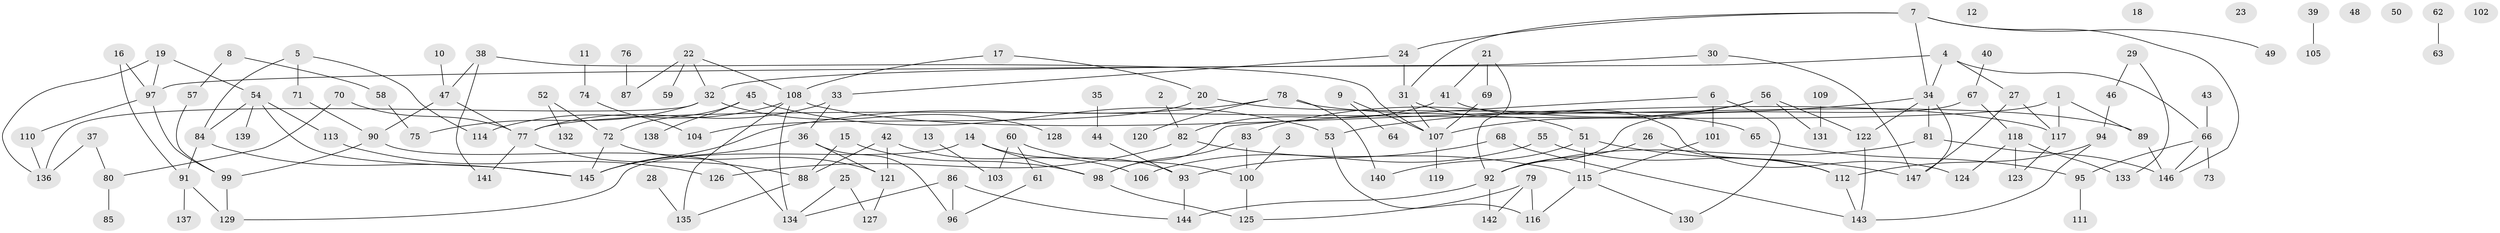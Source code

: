 // coarse degree distribution, {3: 0.10101010101010101, 1: 0.20202020202020202, 5: 0.12121212121212122, 2: 0.24242424242424243, 9: 0.010101010101010102, 0: 0.0707070707070707, 4: 0.20202020202020202, 6: 0.020202020202020204, 8: 0.020202020202020204, 7: 0.010101010101010102}
// Generated by graph-tools (version 1.1) at 2025/41/03/06/25 10:41:21]
// undirected, 147 vertices, 191 edges
graph export_dot {
graph [start="1"]
  node [color=gray90,style=filled];
  1;
  2;
  3;
  4;
  5;
  6;
  7;
  8;
  9;
  10;
  11;
  12;
  13;
  14;
  15;
  16;
  17;
  18;
  19;
  20;
  21;
  22;
  23;
  24;
  25;
  26;
  27;
  28;
  29;
  30;
  31;
  32;
  33;
  34;
  35;
  36;
  37;
  38;
  39;
  40;
  41;
  42;
  43;
  44;
  45;
  46;
  47;
  48;
  49;
  50;
  51;
  52;
  53;
  54;
  55;
  56;
  57;
  58;
  59;
  60;
  61;
  62;
  63;
  64;
  65;
  66;
  67;
  68;
  69;
  70;
  71;
  72;
  73;
  74;
  75;
  76;
  77;
  78;
  79;
  80;
  81;
  82;
  83;
  84;
  85;
  86;
  87;
  88;
  89;
  90;
  91;
  92;
  93;
  94;
  95;
  96;
  97;
  98;
  99;
  100;
  101;
  102;
  103;
  104;
  105;
  106;
  107;
  108;
  109;
  110;
  111;
  112;
  113;
  114;
  115;
  116;
  117;
  118;
  119;
  120;
  121;
  122;
  123;
  124;
  125;
  126;
  127;
  128;
  129;
  130;
  131;
  132;
  133;
  134;
  135;
  136;
  137;
  138;
  139;
  140;
  141;
  142;
  143;
  144;
  145;
  146;
  147;
  1 -- 77;
  1 -- 89;
  1 -- 117;
  2 -- 82;
  3 -- 100;
  4 -- 27;
  4 -- 32;
  4 -- 34;
  4 -- 66;
  5 -- 71;
  5 -- 84;
  5 -- 114;
  6 -- 98;
  6 -- 101;
  6 -- 130;
  7 -- 24;
  7 -- 31;
  7 -- 34;
  7 -- 49;
  7 -- 146;
  8 -- 57;
  8 -- 58;
  9 -- 64;
  9 -- 107;
  10 -- 47;
  11 -- 74;
  13 -- 103;
  14 -- 93;
  14 -- 98;
  14 -- 129;
  15 -- 88;
  15 -- 98;
  16 -- 91;
  16 -- 97;
  17 -- 20;
  17 -- 108;
  19 -- 54;
  19 -- 97;
  19 -- 136;
  20 -- 65;
  20 -- 104;
  21 -- 41;
  21 -- 69;
  21 -- 92;
  22 -- 32;
  22 -- 59;
  22 -- 87;
  22 -- 108;
  24 -- 31;
  24 -- 33;
  25 -- 127;
  25 -- 134;
  26 -- 92;
  26 -- 112;
  27 -- 117;
  27 -- 147;
  28 -- 135;
  29 -- 46;
  29 -- 133;
  30 -- 97;
  30 -- 147;
  31 -- 51;
  31 -- 107;
  32 -- 75;
  32 -- 128;
  32 -- 136;
  33 -- 36;
  33 -- 77;
  34 -- 53;
  34 -- 81;
  34 -- 122;
  34 -- 147;
  35 -- 44;
  36 -- 96;
  36 -- 121;
  36 -- 145;
  37 -- 80;
  37 -- 136;
  38 -- 47;
  38 -- 107;
  38 -- 141;
  39 -- 105;
  40 -- 67;
  41 -- 82;
  41 -- 124;
  42 -- 88;
  42 -- 106;
  42 -- 121;
  43 -- 66;
  44 -- 93;
  45 -- 53;
  45 -- 72;
  45 -- 138;
  46 -- 94;
  47 -- 77;
  47 -- 90;
  51 -- 115;
  51 -- 140;
  51 -- 147;
  52 -- 72;
  52 -- 132;
  53 -- 116;
  54 -- 84;
  54 -- 113;
  54 -- 139;
  54 -- 145;
  55 -- 106;
  55 -- 112;
  56 -- 83;
  56 -- 107;
  56 -- 122;
  56 -- 131;
  57 -- 99;
  58 -- 75;
  60 -- 61;
  60 -- 100;
  60 -- 103;
  61 -- 96;
  62 -- 63;
  65 -- 95;
  66 -- 73;
  66 -- 95;
  66 -- 146;
  67 -- 92;
  67 -- 118;
  68 -- 93;
  68 -- 143;
  69 -- 107;
  70 -- 77;
  70 -- 80;
  71 -- 90;
  72 -- 121;
  72 -- 145;
  74 -- 104;
  76 -- 87;
  77 -- 88;
  77 -- 141;
  78 -- 89;
  78 -- 120;
  78 -- 140;
  78 -- 145;
  79 -- 116;
  79 -- 125;
  79 -- 142;
  80 -- 85;
  81 -- 92;
  81 -- 146;
  82 -- 115;
  82 -- 126;
  83 -- 98;
  83 -- 100;
  84 -- 91;
  84 -- 145;
  86 -- 96;
  86 -- 134;
  86 -- 144;
  88 -- 135;
  89 -- 146;
  90 -- 99;
  90 -- 134;
  91 -- 129;
  91 -- 137;
  92 -- 142;
  92 -- 144;
  93 -- 144;
  94 -- 112;
  94 -- 143;
  95 -- 111;
  97 -- 99;
  97 -- 110;
  98 -- 125;
  99 -- 129;
  100 -- 125;
  101 -- 115;
  107 -- 119;
  108 -- 114;
  108 -- 117;
  108 -- 134;
  108 -- 135;
  109 -- 131;
  110 -- 136;
  112 -- 143;
  113 -- 126;
  115 -- 116;
  115 -- 130;
  117 -- 123;
  118 -- 123;
  118 -- 124;
  118 -- 133;
  121 -- 127;
  122 -- 143;
}
